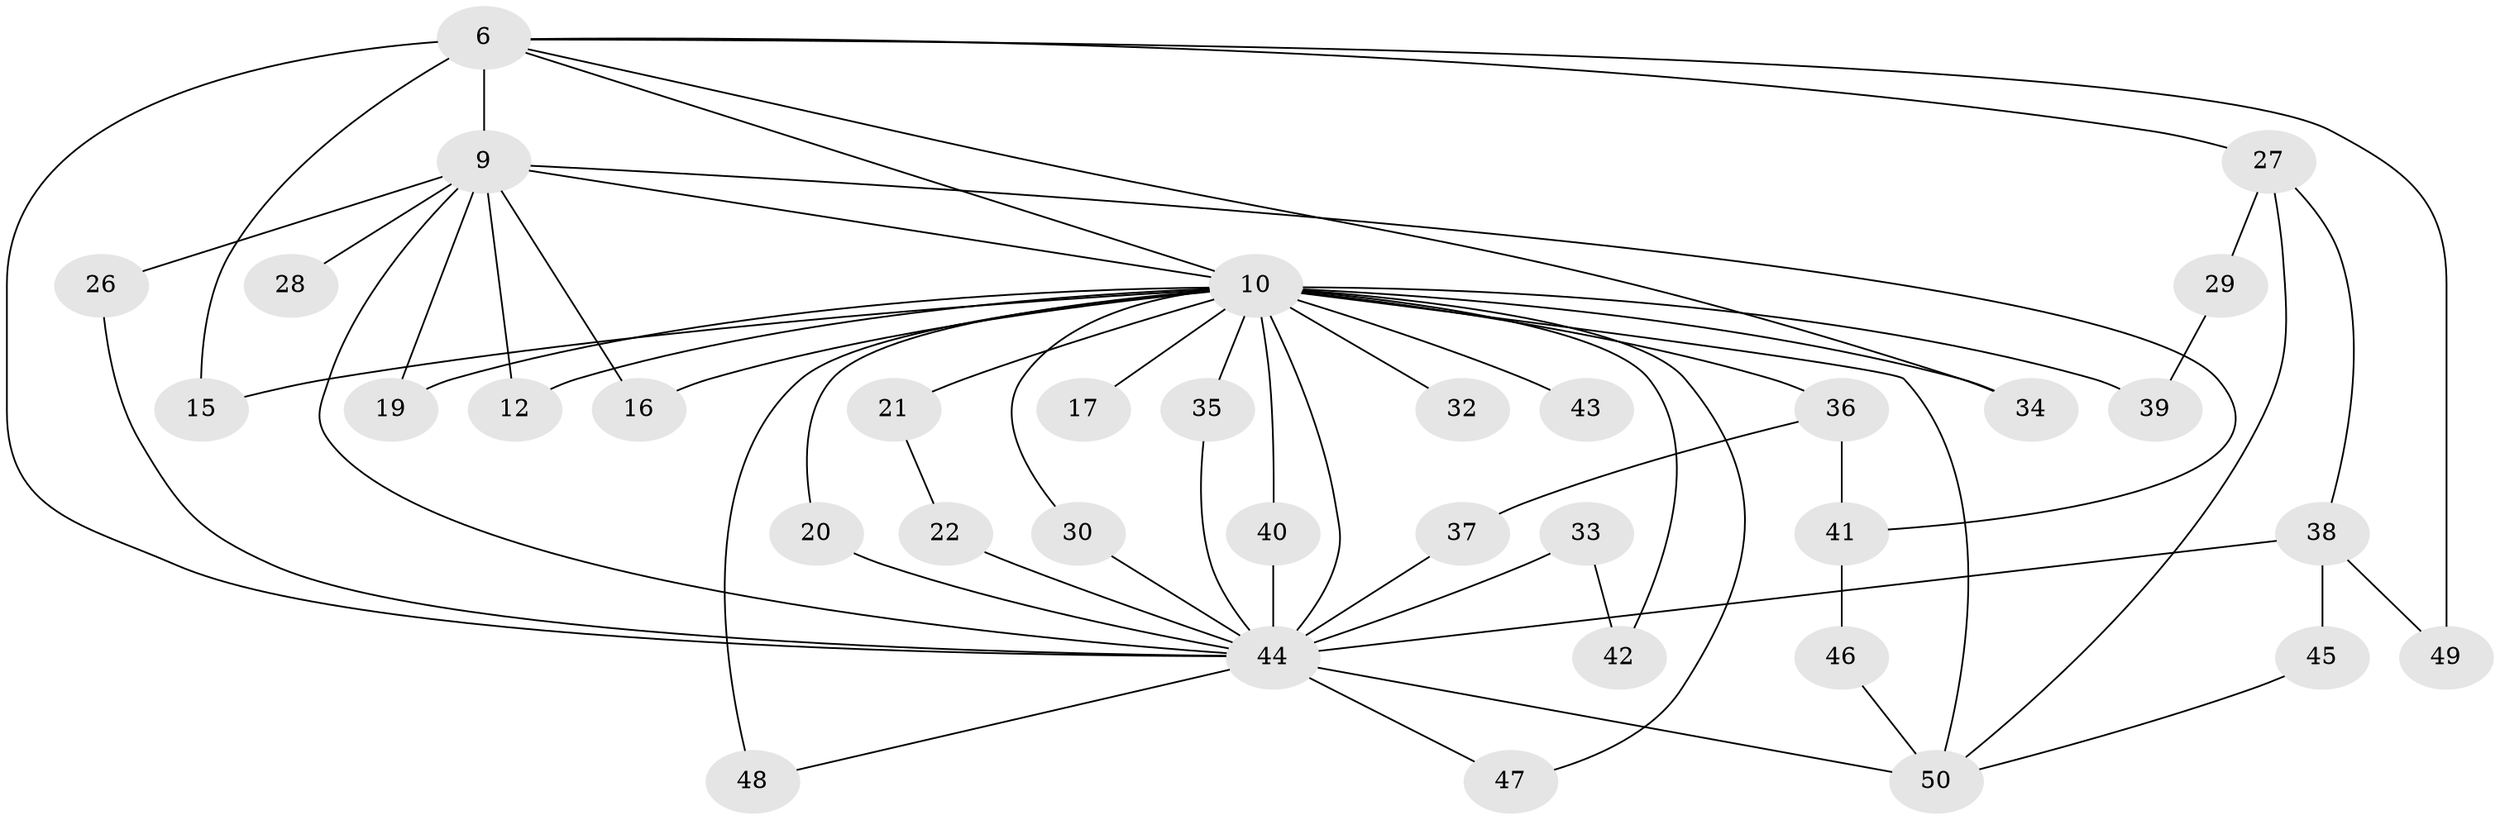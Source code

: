 // original degree distribution, {16: 0.02, 15: 0.02, 12: 0.04, 18: 0.02, 13: 0.04, 11: 0.02, 20: 0.02, 19: 0.02, 5: 0.02, 2: 0.54, 3: 0.16, 6: 0.02, 4: 0.06}
// Generated by graph-tools (version 1.1) at 2025/47/03/04/25 21:47:04]
// undirected, 35 vertices, 60 edges
graph export_dot {
graph [start="1"]
  node [color=gray90,style=filled];
  6 [super="+3"];
  9 [super="+5"];
  10 [super="+7+4"];
  12;
  15;
  16;
  17;
  19;
  20;
  21;
  22;
  26;
  27 [super="+25"];
  28;
  29;
  30;
  32;
  33;
  34;
  35 [super="+24"];
  36;
  37;
  38 [super="+11"];
  39 [super="+23"];
  40 [super="+18"];
  41;
  42;
  43;
  44 [super="+13+31+8"];
  45;
  46;
  47;
  48;
  49;
  50 [super="+14"];
  6 -- 9 [weight=4];
  6 -- 10 [weight=6];
  6 -- 49;
  6 -- 34;
  6 -- 15;
  6 -- 44 [weight=7];
  6 -- 27;
  9 -- 10 [weight=6];
  9 -- 19;
  9 -- 26;
  9 -- 28 [weight=2];
  9 -- 41;
  9 -- 12;
  9 -- 16;
  9 -- 44 [weight=6];
  10 -- 17 [weight=2];
  10 -- 19;
  10 -- 32 [weight=2];
  10 -- 36 [weight=2];
  10 -- 48;
  10 -- 50 [weight=2];
  10 -- 15;
  10 -- 20;
  10 -- 21 [weight=2];
  10 -- 30;
  10 -- 35 [weight=2];
  10 -- 42;
  10 -- 43 [weight=2];
  10 -- 47;
  10 -- 34;
  10 -- 39 [weight=2];
  10 -- 12;
  10 -- 40;
  10 -- 16;
  10 -- 44 [weight=11];
  20 -- 44;
  21 -- 22;
  22 -- 44;
  26 -- 44;
  27 -- 38;
  27 -- 50;
  27 -- 29;
  29 -- 39;
  30 -- 44;
  33 -- 42;
  33 -- 44 [weight=2];
  35 -- 44;
  36 -- 37;
  36 -- 41;
  37 -- 44;
  38 -- 45;
  38 -- 49;
  38 -- 44 [weight=3];
  40 -- 44 [weight=2];
  41 -- 46;
  44 -- 47;
  44 -- 48;
  44 -- 50;
  45 -- 50;
  46 -- 50;
}
